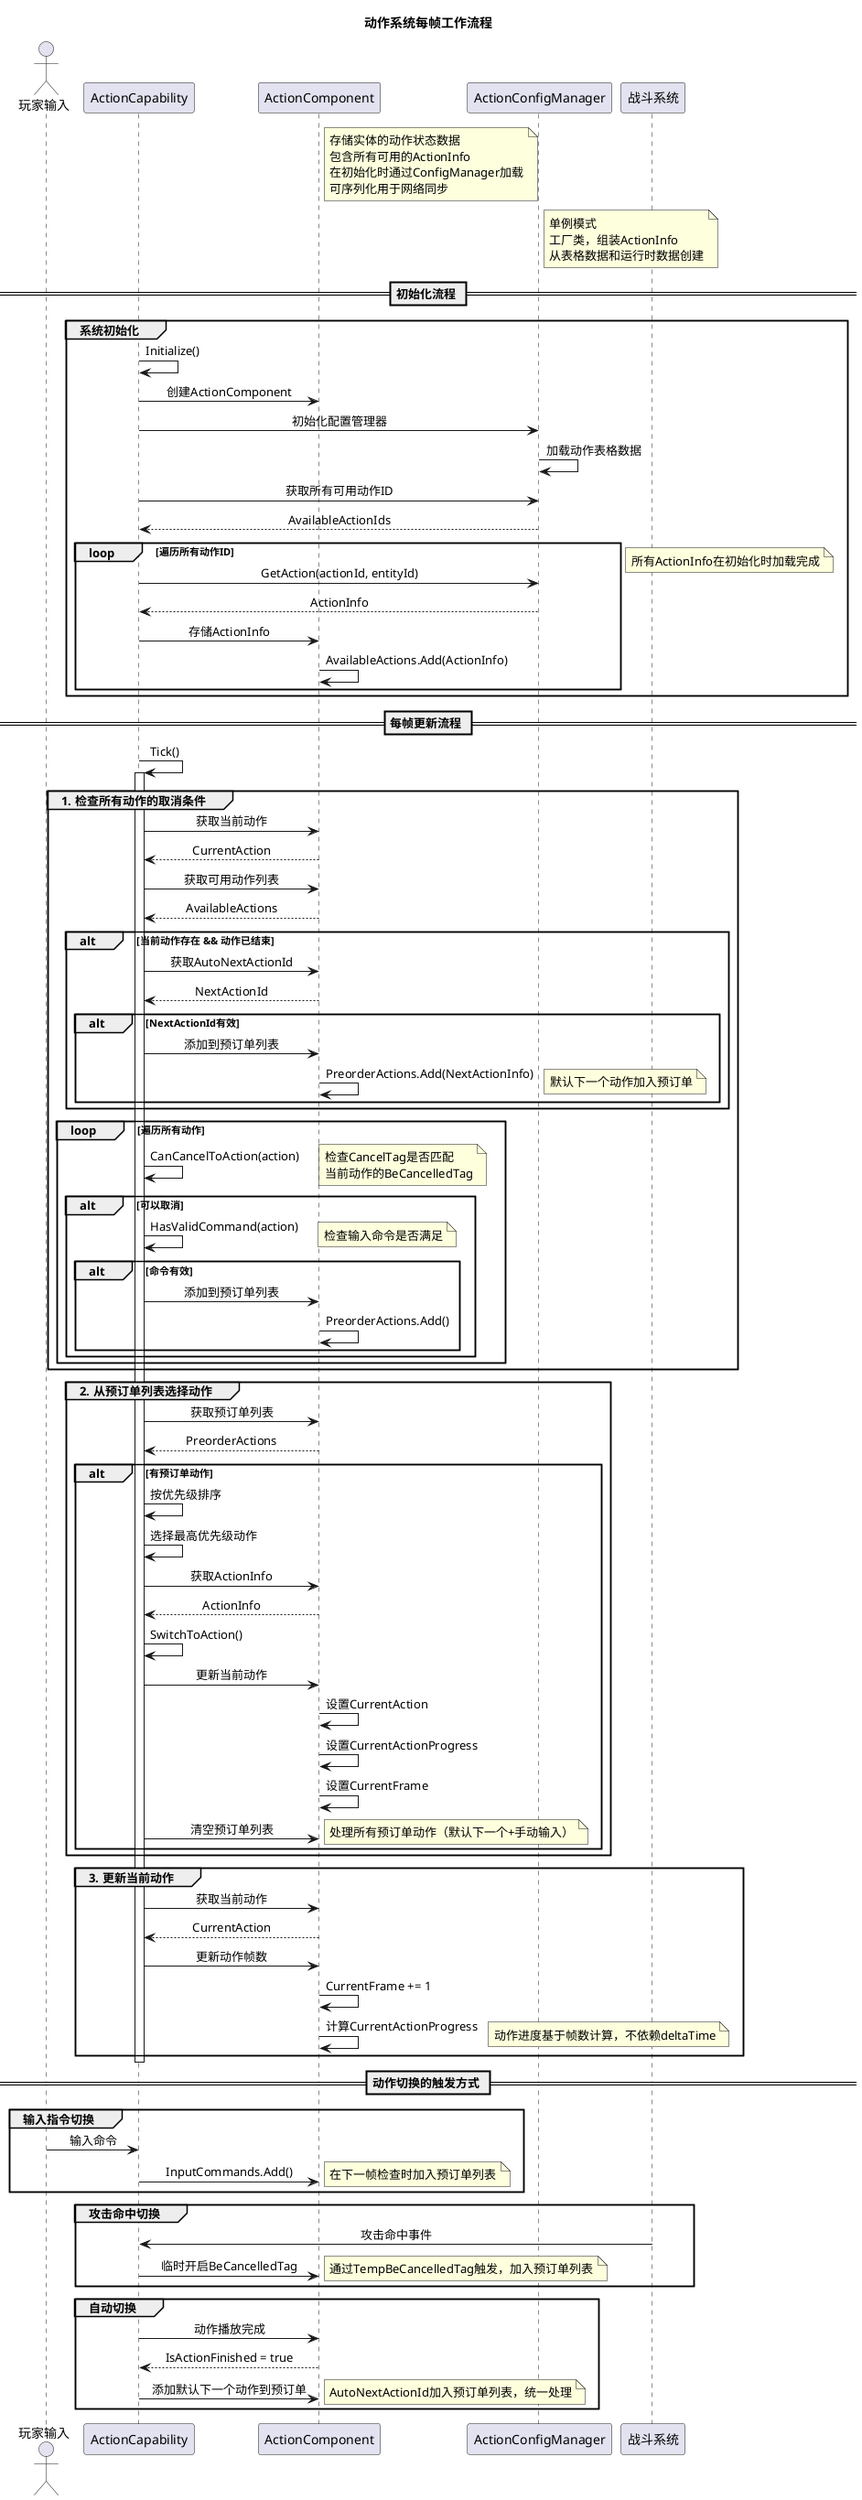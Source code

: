 @startuml ActionSystemFlow

skinparam backgroundColor #FFFFFF
skinparam sequenceMessageAlign center

title 动作系统每帧工作流程

actor "玩家输入" as Player
participant "ActionCapability" as Capability
participant "ActionComponent" as Component
participant "ActionConfigManager" as ConfigManager
participant "战斗系统" as Combat

note right of Component
  存储实体的动作状态数据
  包含所有可用的ActionInfo
  在初始化时通过ConfigManager加载
  可序列化用于网络同步
end note

note right of ConfigManager
  单例模式
  工厂类，组装ActionInfo
  从表格数据和运行时数据创建
end note

== 初始化流程 ==

group 系统初始化
    Capability -> Capability: Initialize()
    Capability -> Component: 创建ActionComponent
    
    Capability -> ConfigManager: 初始化配置管理器
    ConfigManager -> ConfigManager: 加载动作表格数据
    
    Capability -> ConfigManager: 获取所有可用动作ID
    ConfigManager --> Capability: AvailableActionIds
    
    loop 遍历所有动作ID
        Capability -> ConfigManager: GetAction(actionId, entityId)
        ConfigManager --> Capability: ActionInfo
        Capability -> Component: 存储ActionInfo
        Component -> Component: AvailableActions.Add(ActionInfo)
    end
    
    note right: 所有ActionInfo在初始化时加载完成
end

== 每帧更新流程 ==

Capability -> Capability: Tick()
activate Capability

group 1. 检查所有动作的取消条件
    Capability -> Component: 获取当前动作
    Component --> Capability: CurrentAction
    
    Capability -> Component: 获取可用动作列表
    Component --> Capability: AvailableActions
    
    ' 检查当前动作是否已结束
    alt 当前动作存在 && 动作已结束
        ' 添加默认下一个动作到预订单列表
        Capability -> Component: 获取AutoNextActionId
        Component --> Capability: NextActionId
        
        alt NextActionId有效
            Capability -> Component: 添加到预订单列表
            Component -> Component: PreorderActions.Add(NextActionInfo)
            note right: 默认下一个动作加入预订单
        end
    end
    
    ' 检查其他动作的取消条件
    loop 遍历所有动作
        Capability -> Capability: CanCancelToAction(action)
        note right
            检查CancelTag是否匹配
            当前动作的BeCancelledTag
        end note
        
        alt 可以取消
            Capability -> Capability: HasValidCommand(action)
            note right
                检查输入命令是否满足
            end note
            
            alt 命令有效
                Capability -> Component: 添加到预订单列表
                Component -> Component: PreorderActions.Add()
            end
        end
    end
end

group 2. 从预订单列表选择动作
    Capability -> Component: 获取预订单列表
    Component --> Capability: PreorderActions
    
    alt 有预订单动作
        Capability -> Capability: 按优先级排序
        Capability -> Capability: 选择最高优先级动作
        
        Capability -> Component: 获取ActionInfo
        Component --> Capability: ActionInfo
        
        Capability -> Capability: SwitchToAction()
        Capability -> Component: 更新当前动作
        Component -> Component: 设置CurrentAction
        Component -> Component: 设置CurrentActionProgress
        Component -> Component: 设置CurrentFrame
        
        Capability -> Component: 清空预订单列表
        note right: 处理所有预订单动作（默认下一个+手动输入）
    end
end

group 3. 更新当前动作
    Capability -> Component: 获取当前动作
    Component --> Capability: CurrentAction
    
    ' 按帧更新动作进度
    Capability -> Component: 更新动作帧数
    Component -> Component: CurrentFrame += 1
    Component -> Component: 计算CurrentActionProgress
    
    note right: 动作进度基于帧数计算，不依赖deltaTime
end

deactivate Capability

== 动作切换的触发方式 ==

group 输入指令切换
    Player -> Capability: 输入命令
    Capability -> Component: InputCommands.Add()
    note right: 在下一帧检查时加入预订单列表
end

group 攻击命中切换
    Combat -> Capability: 攻击命中事件
    Capability -> Component: 临时开启BeCancelledTag
    note right: 通过TempBeCancelledTag触发，加入预订单列表
end

group 自动切换
    Capability -> Component: 动作播放完成
    Component --> Capability: IsActionFinished = true
    Capability -> Component: 添加默认下一个动作到预订单
    note right: AutoNextActionId加入预订单列表，统一处理
end

@enduml